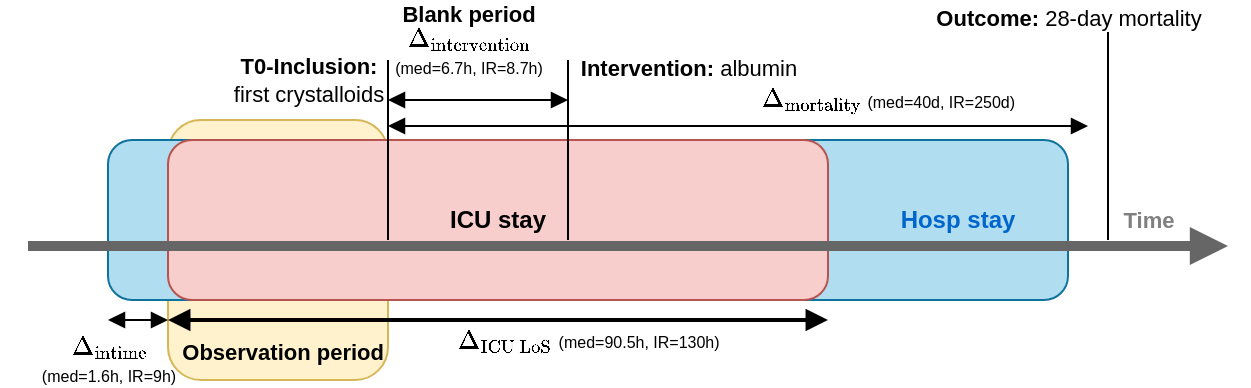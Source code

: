 <mxfile version="21.6.5" type="device">
  <diagram id="9bKHT3L2FAmgFMYhWOld" name="Page-1">
    <mxGraphModel dx="1059" dy="615" grid="1" gridSize="10" guides="1" tooltips="1" connect="1" arrows="1" fold="1" page="1" pageScale="1" pageWidth="827" pageHeight="1169" math="1" shadow="0">
      <root>
        <mxCell id="0" />
        <mxCell id="1" parent="0" />
        <mxCell id="-10jFJpbOj4g2C5kHSii-20" value="&lt;div&gt;&lt;span style=&quot;background-color: rgb(255, 255, 255);&quot;&gt;&lt;b&gt;Blank period &lt;/b&gt;&lt;br&gt;`\Delta_{\text{intervention}}` &lt;font style=&quot;font-size: 8px&quot;&gt;&lt;br&gt;(med=6.7h, IR=8.7h)&lt;/font&gt;&lt;/span&gt;&lt;/div&gt;" style="endArrow=block;startArrow=block;html=1;strokeWidth=1;endFill=1;startFill=1;" parent="1" edge="1">
          <mxGeometry x="-0.111" y="30" width="50" height="50" relative="1" as="geometry">
            <mxPoint x="300" y="260" as="sourcePoint" />
            <mxPoint x="390" y="260" as="targetPoint" />
            <mxPoint as="offset" />
          </mxGeometry>
        </mxCell>
        <mxCell id="-10jFJpbOj4g2C5kHSii-33" value="&lt;div style=&quot;font-size: 11px;&quot;&gt;Observation period&lt;/div&gt;" style="rounded=1;whiteSpace=wrap;html=1;align=right;fillColor=#fff2cc;strokeColor=#d6b656;verticalAlign=bottom;spacingBottom=5;fontStyle=1;fontSize=11;" parent="1" vertex="1">
          <mxGeometry x="190" y="270" width="110" height="130" as="geometry" />
        </mxCell>
        <mxCell id="-10jFJpbOj4g2C5kHSii-28" value="" style="group" parent="1" vertex="1" connectable="0">
          <mxGeometry x="160" y="280" width="480" height="80" as="geometry" />
        </mxCell>
        <mxCell id="-10jFJpbOj4g2C5kHSii-1" value="" style="rounded=1;whiteSpace=wrap;html=1;fillColor=#b1ddf0;strokeColor=#10739e;labelPosition=center;verticalLabelPosition=middle;align=right;verticalAlign=middle;" parent="-10jFJpbOj4g2C5kHSii-28" vertex="1">
          <mxGeometry width="480" height="80" as="geometry" />
        </mxCell>
        <mxCell id="-10jFJpbOj4g2C5kHSii-27" value="Hosp stay" style="text;html=1;strokeColor=none;fillColor=none;align=center;verticalAlign=middle;whiteSpace=wrap;rounded=0;fontColor=#0066CC;fontStyle=1" parent="-10jFJpbOj4g2C5kHSii-28" vertex="1">
          <mxGeometry x="390" y="30" width="70" height="20" as="geometry" />
        </mxCell>
        <mxCell id="-10jFJpbOj4g2C5kHSii-4" value="ICU stay" style="rounded=1;whiteSpace=wrap;html=1;fillColor=#f8cecc;strokeColor=#b85450;fontStyle=1" parent="1" vertex="1">
          <mxGeometry x="190" y="280" width="330" height="80" as="geometry" />
        </mxCell>
        <mxCell id="-10jFJpbOj4g2C5kHSii-2" value="" style="endArrow=block;html=1;endFill=1;strokeWidth=5;fillColor=#f5f5f5;strokeColor=#666666;startArrow=none;" parent="1" edge="1">
          <mxGeometry width="50" height="50" relative="1" as="geometry">
            <mxPoint x="120" y="333" as="sourcePoint" />
            <mxPoint x="720" y="333" as="targetPoint" />
          </mxGeometry>
        </mxCell>
        <mxCell id="-10jFJpbOj4g2C5kHSii-23" value="Time" style="edgeLabel;html=1;align=center;verticalAlign=middle;resizable=0;points=[];fontStyle=1;fontColor=#808080;" parent="-10jFJpbOj4g2C5kHSii-2" vertex="1" connectable="0">
          <mxGeometry x="0.92" y="-8" relative="1" as="geometry">
            <mxPoint x="-16" y="-21" as="offset" />
          </mxGeometry>
        </mxCell>
        <mxCell id="-10jFJpbOj4g2C5kHSii-11" value="" style="endArrow=block;startArrow=block;html=1;strokeWidth=2;endFill=1;startFill=1;" parent="1" edge="1">
          <mxGeometry width="50" height="50" relative="1" as="geometry">
            <mxPoint x="190" y="370" as="sourcePoint" />
            <mxPoint x="520" y="370" as="targetPoint" />
          </mxGeometry>
        </mxCell>
        <mxCell id="-10jFJpbOj4g2C5kHSii-15" value="&lt;div&gt;`\Delta_{\text{ICU LoS}}` &lt;font style=&quot;font-size: 8px&quot;&gt;(med=90.5h, IR=130h)&lt;/font&gt;&lt;/div&gt;" style="edgeLabel;html=1;align=center;verticalAlign=middle;resizable=0;points=[];labelBackgroundColor=#FFFFFF;" parent="-10jFJpbOj4g2C5kHSii-11" vertex="1" connectable="0">
          <mxGeometry x="-0.389" y="-5" relative="1" as="geometry">
            <mxPoint x="109" y="5" as="offset" />
          </mxGeometry>
        </mxCell>
        <mxCell id="-10jFJpbOj4g2C5kHSii-18" value="" style="endArrow=none;html=1;strokeWidth=1;" parent="1" edge="1">
          <mxGeometry width="50" height="50" relative="1" as="geometry">
            <mxPoint x="300" y="330" as="sourcePoint" />
            <mxPoint x="300" y="240" as="targetPoint" />
          </mxGeometry>
        </mxCell>
        <mxCell id="-10jFJpbOj4g2C5kHSii-19" value="&lt;b&gt;T0-&lt;/b&gt;&lt;b&gt;Inclusion:&lt;/b&gt; &lt;br&gt;&lt;div&gt;first crystalloids&lt;br&gt;&lt;/div&gt;" style="edgeLabel;html=1;align=center;verticalAlign=middle;resizable=0;points=[];" parent="-10jFJpbOj4g2C5kHSii-18" vertex="1" connectable="0">
          <mxGeometry x="0.391" relative="1" as="geometry">
            <mxPoint x="-40" y="-18" as="offset" />
          </mxGeometry>
        </mxCell>
        <mxCell id="-10jFJpbOj4g2C5kHSii-21" value="&lt;div&gt;`\Delta_{\text{intime}}` &lt;br&gt;&lt;font style=&quot;font-size: 8px&quot;&gt;(med=1.6h, IR=9h)&lt;/font&gt;&lt;/div&gt;" style="endArrow=block;startArrow=block;html=1;strokeWidth=1;endFill=1;startFill=1;labelBackgroundColor=none;" parent="1" edge="1">
          <mxGeometry x="-1" y="-20" width="50" height="50" relative="1" as="geometry">
            <mxPoint x="160.0" y="370.0" as="sourcePoint" />
            <mxPoint x="190.0" y="370" as="targetPoint" />
            <mxPoint as="offset" />
          </mxGeometry>
        </mxCell>
        <mxCell id="-10jFJpbOj4g2C5kHSii-22" value="&lt;div&gt;`\Delta_{\text{mortality}}`&lt;font style=&quot;font-size: 8px&quot;&gt; (med=40d, IR=250d)&lt;/font&gt;&lt;/div&gt;" style="endArrow=block;startArrow=block;html=1;strokeWidth=1;endFill=1;startFill=1;" parent="1" edge="1">
          <mxGeometry x="0.429" y="13" width="50" height="50" relative="1" as="geometry">
            <mxPoint x="300" y="273" as="sourcePoint" />
            <mxPoint x="650" y="273" as="targetPoint" />
            <mxPoint as="offset" />
            <Array as="points">
              <mxPoint x="360" y="273" />
            </Array>
          </mxGeometry>
        </mxCell>
        <mxCell id="-10jFJpbOj4g2C5kHSii-29" value="" style="endArrow=none;html=1;strokeWidth=1;" parent="1" edge="1">
          <mxGeometry width="50" height="50" relative="1" as="geometry">
            <mxPoint x="660" y="330" as="sourcePoint" />
            <mxPoint x="660" y="220" as="targetPoint" />
          </mxGeometry>
        </mxCell>
        <mxCell id="-10jFJpbOj4g2C5kHSii-30" value="&lt;b&gt;Outcome:&lt;/b&gt; 28-day mortality " style="edgeLabel;html=1;align=center;verticalAlign=middle;resizable=0;points=[];" parent="-10jFJpbOj4g2C5kHSii-29" vertex="1" connectable="0">
          <mxGeometry x="0.391" relative="1" as="geometry">
            <mxPoint x="-20" y="-35" as="offset" />
          </mxGeometry>
        </mxCell>
        <mxCell id="tSQmByo2gA4wdTQfpGhA-1" value="" style="endArrow=none;html=1;strokeWidth=1;" parent="1" edge="1">
          <mxGeometry width="50" height="50" relative="1" as="geometry">
            <mxPoint x="390" y="330" as="sourcePoint" />
            <mxPoint x="390" y="240" as="targetPoint" />
          </mxGeometry>
        </mxCell>
        <mxCell id="tSQmByo2gA4wdTQfpGhA-2" value="&lt;div&gt;&lt;b&gt;Intervention:&lt;/b&gt; albumin&lt;/div&gt;" style="edgeLabel;html=1;align=center;verticalAlign=middle;resizable=0;points=[];" parent="tSQmByo2gA4wdTQfpGhA-1" vertex="1" connectable="0">
          <mxGeometry x="0.391" relative="1" as="geometry">
            <mxPoint x="60" y="-24" as="offset" />
          </mxGeometry>
        </mxCell>
      </root>
    </mxGraphModel>
  </diagram>
</mxfile>
